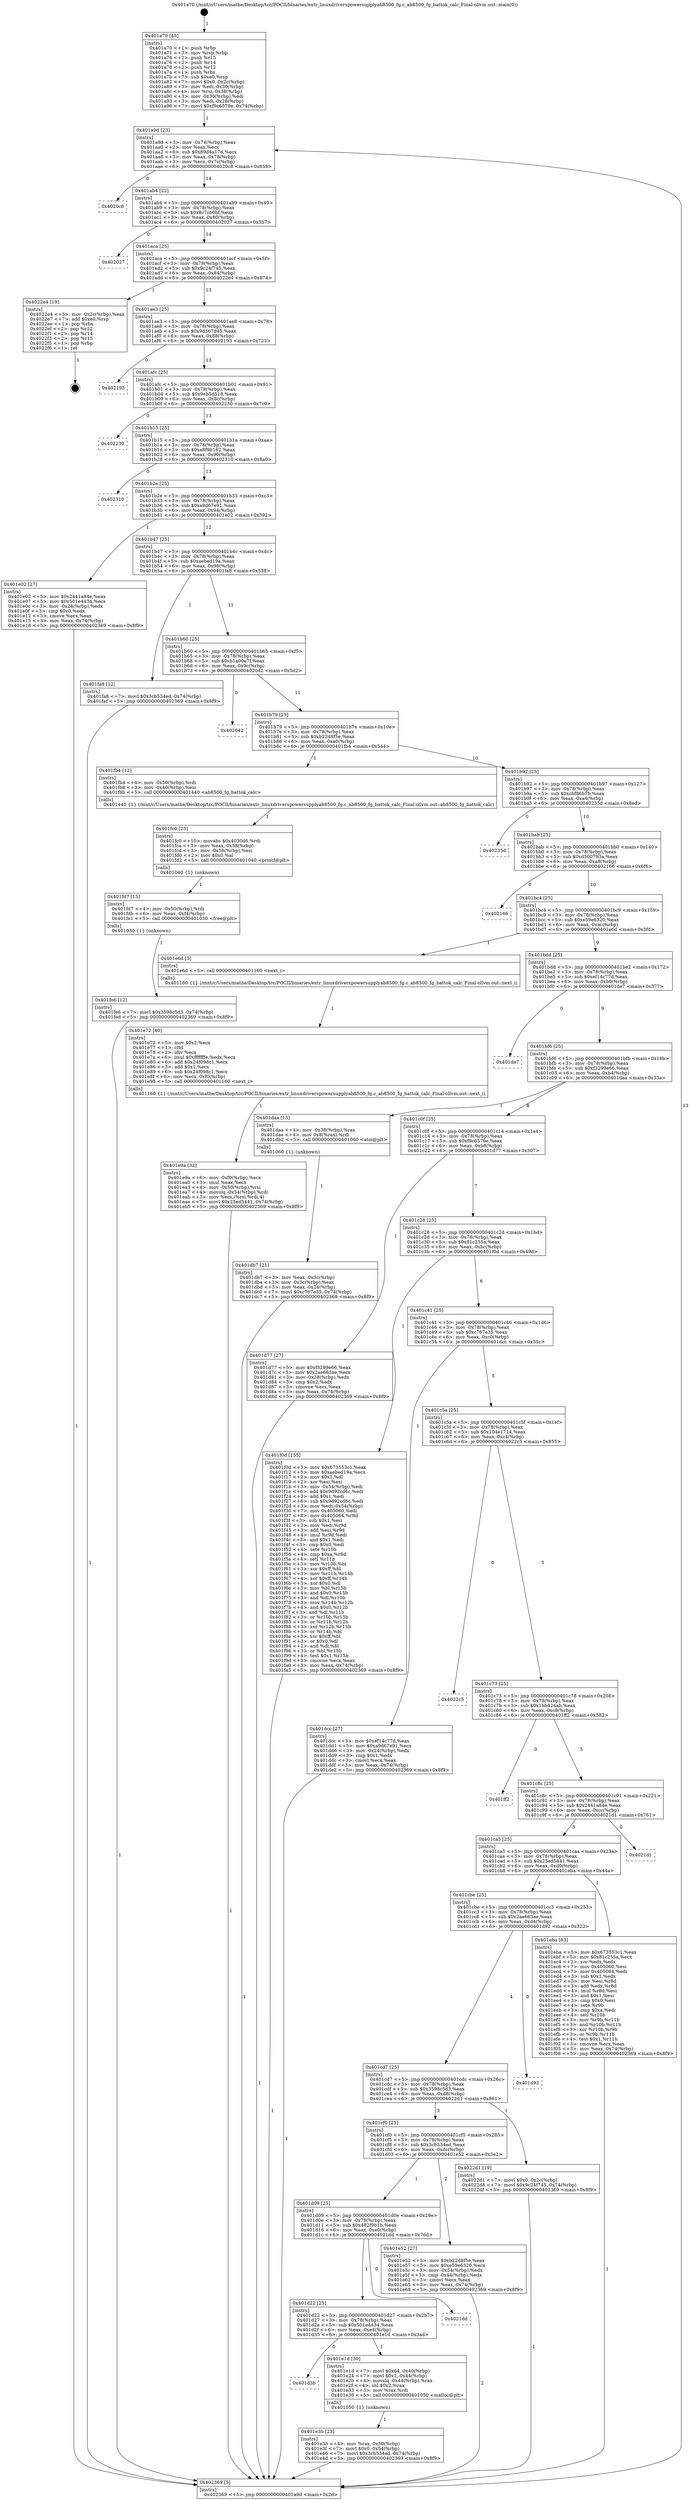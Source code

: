 digraph "0x401a70" {
  label = "0x401a70 (/mnt/c/Users/mathe/Desktop/tcc/POCII/binaries/extr_linuxdriverspowersupplyab8500_fg.c_ab8500_fg_battok_calc_Final-ollvm.out::main(0))"
  labelloc = "t"
  node[shape=record]

  Entry [label="",width=0.3,height=0.3,shape=circle,fillcolor=black,style=filled]
  "0x401a9d" [label="{
     0x401a9d [23]\l
     | [instrs]\l
     &nbsp;&nbsp;0x401a9d \<+3\>: mov -0x74(%rbp),%eax\l
     &nbsp;&nbsp;0x401aa0 \<+2\>: mov %eax,%ecx\l
     &nbsp;&nbsp;0x401aa2 \<+6\>: sub $0x89d4a17d,%ecx\l
     &nbsp;&nbsp;0x401aa8 \<+3\>: mov %eax,-0x78(%rbp)\l
     &nbsp;&nbsp;0x401aab \<+3\>: mov %ecx,-0x7c(%rbp)\l
     &nbsp;&nbsp;0x401aae \<+6\>: je 00000000004020c8 \<main+0x658\>\l
  }"]
  "0x4020c8" [label="{
     0x4020c8\l
  }", style=dashed]
  "0x401ab4" [label="{
     0x401ab4 [22]\l
     | [instrs]\l
     &nbsp;&nbsp;0x401ab4 \<+5\>: jmp 0000000000401ab9 \<main+0x49\>\l
     &nbsp;&nbsp;0x401ab9 \<+3\>: mov -0x78(%rbp),%eax\l
     &nbsp;&nbsp;0x401abc \<+5\>: sub $0x8c7cb0bf,%eax\l
     &nbsp;&nbsp;0x401ac1 \<+3\>: mov %eax,-0x80(%rbp)\l
     &nbsp;&nbsp;0x401ac4 \<+6\>: je 0000000000402027 \<main+0x5b7\>\l
  }"]
  Exit [label="",width=0.3,height=0.3,shape=circle,fillcolor=black,style=filled,peripheries=2]
  "0x402027" [label="{
     0x402027\l
  }", style=dashed]
  "0x401aca" [label="{
     0x401aca [25]\l
     | [instrs]\l
     &nbsp;&nbsp;0x401aca \<+5\>: jmp 0000000000401acf \<main+0x5f\>\l
     &nbsp;&nbsp;0x401acf \<+3\>: mov -0x78(%rbp),%eax\l
     &nbsp;&nbsp;0x401ad2 \<+5\>: sub $0x9c24f745,%eax\l
     &nbsp;&nbsp;0x401ad7 \<+6\>: mov %eax,-0x84(%rbp)\l
     &nbsp;&nbsp;0x401add \<+6\>: je 00000000004022e4 \<main+0x874\>\l
  }"]
  "0x401fe6" [label="{
     0x401fe6 [12]\l
     | [instrs]\l
     &nbsp;&nbsp;0x401fe6 \<+7\>: movl $0x3598c5d3,-0x74(%rbp)\l
     &nbsp;&nbsp;0x401fed \<+5\>: jmp 0000000000402369 \<main+0x8f9\>\l
  }"]
  "0x4022e4" [label="{
     0x4022e4 [19]\l
     | [instrs]\l
     &nbsp;&nbsp;0x4022e4 \<+3\>: mov -0x2c(%rbp),%eax\l
     &nbsp;&nbsp;0x4022e7 \<+7\>: add $0xe0,%rsp\l
     &nbsp;&nbsp;0x4022ee \<+1\>: pop %rbx\l
     &nbsp;&nbsp;0x4022ef \<+2\>: pop %r12\l
     &nbsp;&nbsp;0x4022f1 \<+2\>: pop %r14\l
     &nbsp;&nbsp;0x4022f3 \<+2\>: pop %r15\l
     &nbsp;&nbsp;0x4022f5 \<+1\>: pop %rbp\l
     &nbsp;&nbsp;0x4022f6 \<+1\>: ret\l
  }"]
  "0x401ae3" [label="{
     0x401ae3 [25]\l
     | [instrs]\l
     &nbsp;&nbsp;0x401ae3 \<+5\>: jmp 0000000000401ae8 \<main+0x78\>\l
     &nbsp;&nbsp;0x401ae8 \<+3\>: mov -0x78(%rbp),%eax\l
     &nbsp;&nbsp;0x401aeb \<+5\>: sub $0x9d367d45,%eax\l
     &nbsp;&nbsp;0x401af0 \<+6\>: mov %eax,-0x88(%rbp)\l
     &nbsp;&nbsp;0x401af6 \<+6\>: je 0000000000402193 \<main+0x723\>\l
  }"]
  "0x401fd7" [label="{
     0x401fd7 [15]\l
     | [instrs]\l
     &nbsp;&nbsp;0x401fd7 \<+4\>: mov -0x50(%rbp),%rdi\l
     &nbsp;&nbsp;0x401fdb \<+6\>: mov %eax,-0xf4(%rbp)\l
     &nbsp;&nbsp;0x401fe1 \<+5\>: call 0000000000401030 \<free@plt\>\l
     | [calls]\l
     &nbsp;&nbsp;0x401030 \{1\} (unknown)\l
  }"]
  "0x402193" [label="{
     0x402193\l
  }", style=dashed]
  "0x401afc" [label="{
     0x401afc [25]\l
     | [instrs]\l
     &nbsp;&nbsp;0x401afc \<+5\>: jmp 0000000000401b01 \<main+0x91\>\l
     &nbsp;&nbsp;0x401b01 \<+3\>: mov -0x78(%rbp),%eax\l
     &nbsp;&nbsp;0x401b04 \<+5\>: sub $0x9eb5d518,%eax\l
     &nbsp;&nbsp;0x401b09 \<+6\>: mov %eax,-0x8c(%rbp)\l
     &nbsp;&nbsp;0x401b0f \<+6\>: je 0000000000402230 \<main+0x7c0\>\l
  }"]
  "0x401fc0" [label="{
     0x401fc0 [23]\l
     | [instrs]\l
     &nbsp;&nbsp;0x401fc0 \<+10\>: movabs $0x4030d6,%rdi\l
     &nbsp;&nbsp;0x401fca \<+3\>: mov %eax,-0x58(%rbp)\l
     &nbsp;&nbsp;0x401fcd \<+3\>: mov -0x58(%rbp),%esi\l
     &nbsp;&nbsp;0x401fd0 \<+2\>: mov $0x0,%al\l
     &nbsp;&nbsp;0x401fd2 \<+5\>: call 0000000000401040 \<printf@plt\>\l
     | [calls]\l
     &nbsp;&nbsp;0x401040 \{1\} (unknown)\l
  }"]
  "0x402230" [label="{
     0x402230\l
  }", style=dashed]
  "0x401b15" [label="{
     0x401b15 [25]\l
     | [instrs]\l
     &nbsp;&nbsp;0x401b15 \<+5\>: jmp 0000000000401b1a \<main+0xaa\>\l
     &nbsp;&nbsp;0x401b1a \<+3\>: mov -0x78(%rbp),%eax\l
     &nbsp;&nbsp;0x401b1d \<+5\>: sub $0xa8f9b162,%eax\l
     &nbsp;&nbsp;0x401b22 \<+6\>: mov %eax,-0x90(%rbp)\l
     &nbsp;&nbsp;0x401b28 \<+6\>: je 0000000000402310 \<main+0x8a0\>\l
  }"]
  "0x401e9a" [label="{
     0x401e9a [32]\l
     | [instrs]\l
     &nbsp;&nbsp;0x401e9a \<+6\>: mov -0xf0(%rbp),%ecx\l
     &nbsp;&nbsp;0x401ea0 \<+3\>: imul %eax,%ecx\l
     &nbsp;&nbsp;0x401ea3 \<+4\>: mov -0x50(%rbp),%rsi\l
     &nbsp;&nbsp;0x401ea7 \<+4\>: movslq -0x54(%rbp),%rdi\l
     &nbsp;&nbsp;0x401eab \<+3\>: mov %ecx,(%rsi,%rdi,4)\l
     &nbsp;&nbsp;0x401eae \<+7\>: movl $0x25ed5441,-0x74(%rbp)\l
     &nbsp;&nbsp;0x401eb5 \<+5\>: jmp 0000000000402369 \<main+0x8f9\>\l
  }"]
  "0x402310" [label="{
     0x402310\l
  }", style=dashed]
  "0x401b2e" [label="{
     0x401b2e [25]\l
     | [instrs]\l
     &nbsp;&nbsp;0x401b2e \<+5\>: jmp 0000000000401b33 \<main+0xc3\>\l
     &nbsp;&nbsp;0x401b33 \<+3\>: mov -0x78(%rbp),%eax\l
     &nbsp;&nbsp;0x401b36 \<+5\>: sub $0xa9d67e91,%eax\l
     &nbsp;&nbsp;0x401b3b \<+6\>: mov %eax,-0x94(%rbp)\l
     &nbsp;&nbsp;0x401b41 \<+6\>: je 0000000000401e02 \<main+0x392\>\l
  }"]
  "0x401e72" [label="{
     0x401e72 [40]\l
     | [instrs]\l
     &nbsp;&nbsp;0x401e72 \<+5\>: mov $0x2,%ecx\l
     &nbsp;&nbsp;0x401e77 \<+1\>: cltd\l
     &nbsp;&nbsp;0x401e78 \<+2\>: idiv %ecx\l
     &nbsp;&nbsp;0x401e7a \<+6\>: imul $0xfffffffe,%edx,%ecx\l
     &nbsp;&nbsp;0x401e80 \<+6\>: add $0x24f098c1,%ecx\l
     &nbsp;&nbsp;0x401e86 \<+3\>: add $0x1,%ecx\l
     &nbsp;&nbsp;0x401e89 \<+6\>: sub $0x24f098c1,%ecx\l
     &nbsp;&nbsp;0x401e8f \<+6\>: mov %ecx,-0xf0(%rbp)\l
     &nbsp;&nbsp;0x401e95 \<+5\>: call 0000000000401160 \<next_i\>\l
     | [calls]\l
     &nbsp;&nbsp;0x401160 \{1\} (/mnt/c/Users/mathe/Desktop/tcc/POCII/binaries/extr_linuxdriverspowersupplyab8500_fg.c_ab8500_fg_battok_calc_Final-ollvm.out::next_i)\l
  }"]
  "0x401e02" [label="{
     0x401e02 [27]\l
     | [instrs]\l
     &nbsp;&nbsp;0x401e02 \<+5\>: mov $0x2441a84e,%eax\l
     &nbsp;&nbsp;0x401e07 \<+5\>: mov $0x501e4434,%ecx\l
     &nbsp;&nbsp;0x401e0c \<+3\>: mov -0x24(%rbp),%edx\l
     &nbsp;&nbsp;0x401e0f \<+3\>: cmp $0x0,%edx\l
     &nbsp;&nbsp;0x401e12 \<+3\>: cmove %ecx,%eax\l
     &nbsp;&nbsp;0x401e15 \<+3\>: mov %eax,-0x74(%rbp)\l
     &nbsp;&nbsp;0x401e18 \<+5\>: jmp 0000000000402369 \<main+0x8f9\>\l
  }"]
  "0x401b47" [label="{
     0x401b47 [25]\l
     | [instrs]\l
     &nbsp;&nbsp;0x401b47 \<+5\>: jmp 0000000000401b4c \<main+0xdc\>\l
     &nbsp;&nbsp;0x401b4c \<+3\>: mov -0x78(%rbp),%eax\l
     &nbsp;&nbsp;0x401b4f \<+5\>: sub $0xaebed19a,%eax\l
     &nbsp;&nbsp;0x401b54 \<+6\>: mov %eax,-0x98(%rbp)\l
     &nbsp;&nbsp;0x401b5a \<+6\>: je 0000000000401fa8 \<main+0x538\>\l
  }"]
  "0x401e3b" [label="{
     0x401e3b [23]\l
     | [instrs]\l
     &nbsp;&nbsp;0x401e3b \<+4\>: mov %rax,-0x50(%rbp)\l
     &nbsp;&nbsp;0x401e3f \<+7\>: movl $0x0,-0x54(%rbp)\l
     &nbsp;&nbsp;0x401e46 \<+7\>: movl $0x3cb534ed,-0x74(%rbp)\l
     &nbsp;&nbsp;0x401e4d \<+5\>: jmp 0000000000402369 \<main+0x8f9\>\l
  }"]
  "0x401fa8" [label="{
     0x401fa8 [12]\l
     | [instrs]\l
     &nbsp;&nbsp;0x401fa8 \<+7\>: movl $0x3cb534ed,-0x74(%rbp)\l
     &nbsp;&nbsp;0x401faf \<+5\>: jmp 0000000000402369 \<main+0x8f9\>\l
  }"]
  "0x401b60" [label="{
     0x401b60 [25]\l
     | [instrs]\l
     &nbsp;&nbsp;0x401b60 \<+5\>: jmp 0000000000401b65 \<main+0xf5\>\l
     &nbsp;&nbsp;0x401b65 \<+3\>: mov -0x78(%rbp),%eax\l
     &nbsp;&nbsp;0x401b68 \<+5\>: sub $0xb1a00e7f,%eax\l
     &nbsp;&nbsp;0x401b6d \<+6\>: mov %eax,-0x9c(%rbp)\l
     &nbsp;&nbsp;0x401b73 \<+6\>: je 0000000000402042 \<main+0x5d2\>\l
  }"]
  "0x401d3b" [label="{
     0x401d3b\l
  }", style=dashed]
  "0x402042" [label="{
     0x402042\l
  }", style=dashed]
  "0x401b79" [label="{
     0x401b79 [25]\l
     | [instrs]\l
     &nbsp;&nbsp;0x401b79 \<+5\>: jmp 0000000000401b7e \<main+0x10e\>\l
     &nbsp;&nbsp;0x401b7e \<+3\>: mov -0x78(%rbp),%eax\l
     &nbsp;&nbsp;0x401b81 \<+5\>: sub $0xb22d8f5e,%eax\l
     &nbsp;&nbsp;0x401b86 \<+6\>: mov %eax,-0xa0(%rbp)\l
     &nbsp;&nbsp;0x401b8c \<+6\>: je 0000000000401fb4 \<main+0x544\>\l
  }"]
  "0x401e1d" [label="{
     0x401e1d [30]\l
     | [instrs]\l
     &nbsp;&nbsp;0x401e1d \<+7\>: movl $0x64,-0x40(%rbp)\l
     &nbsp;&nbsp;0x401e24 \<+7\>: movl $0x1,-0x44(%rbp)\l
     &nbsp;&nbsp;0x401e2b \<+4\>: movslq -0x44(%rbp),%rax\l
     &nbsp;&nbsp;0x401e2f \<+4\>: shl $0x2,%rax\l
     &nbsp;&nbsp;0x401e33 \<+3\>: mov %rax,%rdi\l
     &nbsp;&nbsp;0x401e36 \<+5\>: call 0000000000401050 \<malloc@plt\>\l
     | [calls]\l
     &nbsp;&nbsp;0x401050 \{1\} (unknown)\l
  }"]
  "0x401fb4" [label="{
     0x401fb4 [12]\l
     | [instrs]\l
     &nbsp;&nbsp;0x401fb4 \<+4\>: mov -0x50(%rbp),%rdi\l
     &nbsp;&nbsp;0x401fb8 \<+3\>: mov -0x40(%rbp),%esi\l
     &nbsp;&nbsp;0x401fbb \<+5\>: call 0000000000401440 \<ab8500_fg_battok_calc\>\l
     | [calls]\l
     &nbsp;&nbsp;0x401440 \{1\} (/mnt/c/Users/mathe/Desktop/tcc/POCII/binaries/extr_linuxdriverspowersupplyab8500_fg.c_ab8500_fg_battok_calc_Final-ollvm.out::ab8500_fg_battok_calc)\l
  }"]
  "0x401b92" [label="{
     0x401b92 [25]\l
     | [instrs]\l
     &nbsp;&nbsp;0x401b92 \<+5\>: jmp 0000000000401b97 \<main+0x127\>\l
     &nbsp;&nbsp;0x401b97 \<+3\>: mov -0x78(%rbp),%eax\l
     &nbsp;&nbsp;0x401b9a \<+5\>: sub $0xcbf86b7b,%eax\l
     &nbsp;&nbsp;0x401b9f \<+6\>: mov %eax,-0xa4(%rbp)\l
     &nbsp;&nbsp;0x401ba5 \<+6\>: je 000000000040235d \<main+0x8ed\>\l
  }"]
  "0x401d22" [label="{
     0x401d22 [25]\l
     | [instrs]\l
     &nbsp;&nbsp;0x401d22 \<+5\>: jmp 0000000000401d27 \<main+0x2b7\>\l
     &nbsp;&nbsp;0x401d27 \<+3\>: mov -0x78(%rbp),%eax\l
     &nbsp;&nbsp;0x401d2a \<+5\>: sub $0x501e4434,%eax\l
     &nbsp;&nbsp;0x401d2f \<+6\>: mov %eax,-0xe4(%rbp)\l
     &nbsp;&nbsp;0x401d35 \<+6\>: je 0000000000401e1d \<main+0x3ad\>\l
  }"]
  "0x40235d" [label="{
     0x40235d\l
  }", style=dashed]
  "0x401bab" [label="{
     0x401bab [25]\l
     | [instrs]\l
     &nbsp;&nbsp;0x401bab \<+5\>: jmp 0000000000401bb0 \<main+0x140\>\l
     &nbsp;&nbsp;0x401bb0 \<+3\>: mov -0x78(%rbp),%eax\l
     &nbsp;&nbsp;0x401bb3 \<+5\>: sub $0xd500793a,%eax\l
     &nbsp;&nbsp;0x401bb8 \<+6\>: mov %eax,-0xa8(%rbp)\l
     &nbsp;&nbsp;0x401bbe \<+6\>: je 0000000000402166 \<main+0x6f6\>\l
  }"]
  "0x4021dd" [label="{
     0x4021dd\l
  }", style=dashed]
  "0x402166" [label="{
     0x402166\l
  }", style=dashed]
  "0x401bc4" [label="{
     0x401bc4 [25]\l
     | [instrs]\l
     &nbsp;&nbsp;0x401bc4 \<+5\>: jmp 0000000000401bc9 \<main+0x159\>\l
     &nbsp;&nbsp;0x401bc9 \<+3\>: mov -0x78(%rbp),%eax\l
     &nbsp;&nbsp;0x401bcc \<+5\>: sub $0xe59e6320,%eax\l
     &nbsp;&nbsp;0x401bd1 \<+6\>: mov %eax,-0xac(%rbp)\l
     &nbsp;&nbsp;0x401bd7 \<+6\>: je 0000000000401e6d \<main+0x3fd\>\l
  }"]
  "0x401d09" [label="{
     0x401d09 [25]\l
     | [instrs]\l
     &nbsp;&nbsp;0x401d09 \<+5\>: jmp 0000000000401d0e \<main+0x29e\>\l
     &nbsp;&nbsp;0x401d0e \<+3\>: mov -0x78(%rbp),%eax\l
     &nbsp;&nbsp;0x401d11 \<+5\>: sub $0x482f9b1b,%eax\l
     &nbsp;&nbsp;0x401d16 \<+6\>: mov %eax,-0xe0(%rbp)\l
     &nbsp;&nbsp;0x401d1c \<+6\>: je 00000000004021dd \<main+0x76d\>\l
  }"]
  "0x401e6d" [label="{
     0x401e6d [5]\l
     | [instrs]\l
     &nbsp;&nbsp;0x401e6d \<+5\>: call 0000000000401160 \<next_i\>\l
     | [calls]\l
     &nbsp;&nbsp;0x401160 \{1\} (/mnt/c/Users/mathe/Desktop/tcc/POCII/binaries/extr_linuxdriverspowersupplyab8500_fg.c_ab8500_fg_battok_calc_Final-ollvm.out::next_i)\l
  }"]
  "0x401bdd" [label="{
     0x401bdd [25]\l
     | [instrs]\l
     &nbsp;&nbsp;0x401bdd \<+5\>: jmp 0000000000401be2 \<main+0x172\>\l
     &nbsp;&nbsp;0x401be2 \<+3\>: mov -0x78(%rbp),%eax\l
     &nbsp;&nbsp;0x401be5 \<+5\>: sub $0xef14c77d,%eax\l
     &nbsp;&nbsp;0x401bea \<+6\>: mov %eax,-0xb0(%rbp)\l
     &nbsp;&nbsp;0x401bf0 \<+6\>: je 0000000000401de7 \<main+0x377\>\l
  }"]
  "0x401e52" [label="{
     0x401e52 [27]\l
     | [instrs]\l
     &nbsp;&nbsp;0x401e52 \<+5\>: mov $0xb22d8f5e,%eax\l
     &nbsp;&nbsp;0x401e57 \<+5\>: mov $0xe59e6320,%ecx\l
     &nbsp;&nbsp;0x401e5c \<+3\>: mov -0x54(%rbp),%edx\l
     &nbsp;&nbsp;0x401e5f \<+3\>: cmp -0x44(%rbp),%edx\l
     &nbsp;&nbsp;0x401e62 \<+3\>: cmovl %ecx,%eax\l
     &nbsp;&nbsp;0x401e65 \<+3\>: mov %eax,-0x74(%rbp)\l
     &nbsp;&nbsp;0x401e68 \<+5\>: jmp 0000000000402369 \<main+0x8f9\>\l
  }"]
  "0x401de7" [label="{
     0x401de7\l
  }", style=dashed]
  "0x401bf6" [label="{
     0x401bf6 [25]\l
     | [instrs]\l
     &nbsp;&nbsp;0x401bf6 \<+5\>: jmp 0000000000401bfb \<main+0x18b\>\l
     &nbsp;&nbsp;0x401bfb \<+3\>: mov -0x78(%rbp),%eax\l
     &nbsp;&nbsp;0x401bfe \<+5\>: sub $0xf3299e66,%eax\l
     &nbsp;&nbsp;0x401c03 \<+6\>: mov %eax,-0xb4(%rbp)\l
     &nbsp;&nbsp;0x401c09 \<+6\>: je 0000000000401daa \<main+0x33a\>\l
  }"]
  "0x401cf0" [label="{
     0x401cf0 [25]\l
     | [instrs]\l
     &nbsp;&nbsp;0x401cf0 \<+5\>: jmp 0000000000401cf5 \<main+0x285\>\l
     &nbsp;&nbsp;0x401cf5 \<+3\>: mov -0x78(%rbp),%eax\l
     &nbsp;&nbsp;0x401cf8 \<+5\>: sub $0x3cb534ed,%eax\l
     &nbsp;&nbsp;0x401cfd \<+6\>: mov %eax,-0xdc(%rbp)\l
     &nbsp;&nbsp;0x401d03 \<+6\>: je 0000000000401e52 \<main+0x3e2\>\l
  }"]
  "0x401daa" [label="{
     0x401daa [13]\l
     | [instrs]\l
     &nbsp;&nbsp;0x401daa \<+4\>: mov -0x38(%rbp),%rax\l
     &nbsp;&nbsp;0x401dae \<+4\>: mov 0x8(%rax),%rdi\l
     &nbsp;&nbsp;0x401db2 \<+5\>: call 0000000000401060 \<atoi@plt\>\l
     | [calls]\l
     &nbsp;&nbsp;0x401060 \{1\} (unknown)\l
  }"]
  "0x401c0f" [label="{
     0x401c0f [25]\l
     | [instrs]\l
     &nbsp;&nbsp;0x401c0f \<+5\>: jmp 0000000000401c14 \<main+0x1a4\>\l
     &nbsp;&nbsp;0x401c14 \<+3\>: mov -0x78(%rbp),%eax\l
     &nbsp;&nbsp;0x401c17 \<+5\>: sub $0xf9c6579e,%eax\l
     &nbsp;&nbsp;0x401c1c \<+6\>: mov %eax,-0xb8(%rbp)\l
     &nbsp;&nbsp;0x401c22 \<+6\>: je 0000000000401d77 \<main+0x307\>\l
  }"]
  "0x4022d1" [label="{
     0x4022d1 [19]\l
     | [instrs]\l
     &nbsp;&nbsp;0x4022d1 \<+7\>: movl $0x0,-0x2c(%rbp)\l
     &nbsp;&nbsp;0x4022d8 \<+7\>: movl $0x9c24f745,-0x74(%rbp)\l
     &nbsp;&nbsp;0x4022df \<+5\>: jmp 0000000000402369 \<main+0x8f9\>\l
  }"]
  "0x401d77" [label="{
     0x401d77 [27]\l
     | [instrs]\l
     &nbsp;&nbsp;0x401d77 \<+5\>: mov $0xf3299e66,%eax\l
     &nbsp;&nbsp;0x401d7c \<+5\>: mov $0x2ae663ae,%ecx\l
     &nbsp;&nbsp;0x401d81 \<+3\>: mov -0x28(%rbp),%edx\l
     &nbsp;&nbsp;0x401d84 \<+3\>: cmp $0x2,%edx\l
     &nbsp;&nbsp;0x401d87 \<+3\>: cmovne %ecx,%eax\l
     &nbsp;&nbsp;0x401d8a \<+3\>: mov %eax,-0x74(%rbp)\l
     &nbsp;&nbsp;0x401d8d \<+5\>: jmp 0000000000402369 \<main+0x8f9\>\l
  }"]
  "0x401c28" [label="{
     0x401c28 [25]\l
     | [instrs]\l
     &nbsp;&nbsp;0x401c28 \<+5\>: jmp 0000000000401c2d \<main+0x1bd\>\l
     &nbsp;&nbsp;0x401c2d \<+3\>: mov -0x78(%rbp),%eax\l
     &nbsp;&nbsp;0x401c30 \<+5\>: sub $0x81c255a,%eax\l
     &nbsp;&nbsp;0x401c35 \<+6\>: mov %eax,-0xbc(%rbp)\l
     &nbsp;&nbsp;0x401c3b \<+6\>: je 0000000000401f0d \<main+0x49d\>\l
  }"]
  "0x402369" [label="{
     0x402369 [5]\l
     | [instrs]\l
     &nbsp;&nbsp;0x402369 \<+5\>: jmp 0000000000401a9d \<main+0x2d\>\l
  }"]
  "0x401a70" [label="{
     0x401a70 [45]\l
     | [instrs]\l
     &nbsp;&nbsp;0x401a70 \<+1\>: push %rbp\l
     &nbsp;&nbsp;0x401a71 \<+3\>: mov %rsp,%rbp\l
     &nbsp;&nbsp;0x401a74 \<+2\>: push %r15\l
     &nbsp;&nbsp;0x401a76 \<+2\>: push %r14\l
     &nbsp;&nbsp;0x401a78 \<+2\>: push %r12\l
     &nbsp;&nbsp;0x401a7a \<+1\>: push %rbx\l
     &nbsp;&nbsp;0x401a7b \<+7\>: sub $0xe0,%rsp\l
     &nbsp;&nbsp;0x401a82 \<+7\>: movl $0x0,-0x2c(%rbp)\l
     &nbsp;&nbsp;0x401a89 \<+3\>: mov %edi,-0x30(%rbp)\l
     &nbsp;&nbsp;0x401a8c \<+4\>: mov %rsi,-0x38(%rbp)\l
     &nbsp;&nbsp;0x401a90 \<+3\>: mov -0x30(%rbp),%edi\l
     &nbsp;&nbsp;0x401a93 \<+3\>: mov %edi,-0x28(%rbp)\l
     &nbsp;&nbsp;0x401a96 \<+7\>: movl $0xf9c6579e,-0x74(%rbp)\l
  }"]
  "0x401db7" [label="{
     0x401db7 [21]\l
     | [instrs]\l
     &nbsp;&nbsp;0x401db7 \<+3\>: mov %eax,-0x3c(%rbp)\l
     &nbsp;&nbsp;0x401dba \<+3\>: mov -0x3c(%rbp),%eax\l
     &nbsp;&nbsp;0x401dbd \<+3\>: mov %eax,-0x24(%rbp)\l
     &nbsp;&nbsp;0x401dc0 \<+7\>: movl $0xc767e35,-0x74(%rbp)\l
     &nbsp;&nbsp;0x401dc7 \<+5\>: jmp 0000000000402369 \<main+0x8f9\>\l
  }"]
  "0x401cd7" [label="{
     0x401cd7 [25]\l
     | [instrs]\l
     &nbsp;&nbsp;0x401cd7 \<+5\>: jmp 0000000000401cdc \<main+0x26c\>\l
     &nbsp;&nbsp;0x401cdc \<+3\>: mov -0x78(%rbp),%eax\l
     &nbsp;&nbsp;0x401cdf \<+5\>: sub $0x3598c5d3,%eax\l
     &nbsp;&nbsp;0x401ce4 \<+6\>: mov %eax,-0xd8(%rbp)\l
     &nbsp;&nbsp;0x401cea \<+6\>: je 00000000004022d1 \<main+0x861\>\l
  }"]
  "0x401f0d" [label="{
     0x401f0d [155]\l
     | [instrs]\l
     &nbsp;&nbsp;0x401f0d \<+5\>: mov $0x673553c1,%eax\l
     &nbsp;&nbsp;0x401f12 \<+5\>: mov $0xaebed19a,%ecx\l
     &nbsp;&nbsp;0x401f17 \<+2\>: mov $0x1,%dl\l
     &nbsp;&nbsp;0x401f19 \<+2\>: xor %esi,%esi\l
     &nbsp;&nbsp;0x401f1b \<+3\>: mov -0x54(%rbp),%edi\l
     &nbsp;&nbsp;0x401f1e \<+6\>: add $0x9d92cd6c,%edi\l
     &nbsp;&nbsp;0x401f24 \<+3\>: add $0x1,%edi\l
     &nbsp;&nbsp;0x401f27 \<+6\>: sub $0x9d92cd6c,%edi\l
     &nbsp;&nbsp;0x401f2d \<+3\>: mov %edi,-0x54(%rbp)\l
     &nbsp;&nbsp;0x401f30 \<+7\>: mov 0x405060,%edi\l
     &nbsp;&nbsp;0x401f37 \<+8\>: mov 0x405064,%r8d\l
     &nbsp;&nbsp;0x401f3f \<+3\>: sub $0x1,%esi\l
     &nbsp;&nbsp;0x401f42 \<+3\>: mov %edi,%r9d\l
     &nbsp;&nbsp;0x401f45 \<+3\>: add %esi,%r9d\l
     &nbsp;&nbsp;0x401f48 \<+4\>: imul %r9d,%edi\l
     &nbsp;&nbsp;0x401f4c \<+3\>: and $0x1,%edi\l
     &nbsp;&nbsp;0x401f4f \<+3\>: cmp $0x0,%edi\l
     &nbsp;&nbsp;0x401f52 \<+4\>: sete %r10b\l
     &nbsp;&nbsp;0x401f56 \<+4\>: cmp $0xa,%r8d\l
     &nbsp;&nbsp;0x401f5a \<+4\>: setl %r11b\l
     &nbsp;&nbsp;0x401f5e \<+3\>: mov %r10b,%bl\l
     &nbsp;&nbsp;0x401f61 \<+3\>: xor $0xff,%bl\l
     &nbsp;&nbsp;0x401f64 \<+3\>: mov %r11b,%r14b\l
     &nbsp;&nbsp;0x401f67 \<+4\>: xor $0xff,%r14b\l
     &nbsp;&nbsp;0x401f6b \<+3\>: xor $0x0,%dl\l
     &nbsp;&nbsp;0x401f6e \<+3\>: mov %bl,%r15b\l
     &nbsp;&nbsp;0x401f71 \<+4\>: and $0x0,%r15b\l
     &nbsp;&nbsp;0x401f75 \<+3\>: and %dl,%r10b\l
     &nbsp;&nbsp;0x401f78 \<+3\>: mov %r14b,%r12b\l
     &nbsp;&nbsp;0x401f7b \<+4\>: and $0x0,%r12b\l
     &nbsp;&nbsp;0x401f7f \<+3\>: and %dl,%r11b\l
     &nbsp;&nbsp;0x401f82 \<+3\>: or %r10b,%r15b\l
     &nbsp;&nbsp;0x401f85 \<+3\>: or %r11b,%r12b\l
     &nbsp;&nbsp;0x401f88 \<+3\>: xor %r12b,%r15b\l
     &nbsp;&nbsp;0x401f8b \<+3\>: or %r14b,%bl\l
     &nbsp;&nbsp;0x401f8e \<+3\>: xor $0xff,%bl\l
     &nbsp;&nbsp;0x401f91 \<+3\>: or $0x0,%dl\l
     &nbsp;&nbsp;0x401f94 \<+2\>: and %dl,%bl\l
     &nbsp;&nbsp;0x401f96 \<+3\>: or %bl,%r15b\l
     &nbsp;&nbsp;0x401f99 \<+4\>: test $0x1,%r15b\l
     &nbsp;&nbsp;0x401f9d \<+3\>: cmovne %ecx,%eax\l
     &nbsp;&nbsp;0x401fa0 \<+3\>: mov %eax,-0x74(%rbp)\l
     &nbsp;&nbsp;0x401fa3 \<+5\>: jmp 0000000000402369 \<main+0x8f9\>\l
  }"]
  "0x401c41" [label="{
     0x401c41 [25]\l
     | [instrs]\l
     &nbsp;&nbsp;0x401c41 \<+5\>: jmp 0000000000401c46 \<main+0x1d6\>\l
     &nbsp;&nbsp;0x401c46 \<+3\>: mov -0x78(%rbp),%eax\l
     &nbsp;&nbsp;0x401c49 \<+5\>: sub $0xc767e35,%eax\l
     &nbsp;&nbsp;0x401c4e \<+6\>: mov %eax,-0xc0(%rbp)\l
     &nbsp;&nbsp;0x401c54 \<+6\>: je 0000000000401dcc \<main+0x35c\>\l
  }"]
  "0x401d92" [label="{
     0x401d92\l
  }", style=dashed]
  "0x401dcc" [label="{
     0x401dcc [27]\l
     | [instrs]\l
     &nbsp;&nbsp;0x401dcc \<+5\>: mov $0xef14c77d,%eax\l
     &nbsp;&nbsp;0x401dd1 \<+5\>: mov $0xa9d67e91,%ecx\l
     &nbsp;&nbsp;0x401dd6 \<+3\>: mov -0x24(%rbp),%edx\l
     &nbsp;&nbsp;0x401dd9 \<+3\>: cmp $0x1,%edx\l
     &nbsp;&nbsp;0x401ddc \<+3\>: cmovl %ecx,%eax\l
     &nbsp;&nbsp;0x401ddf \<+3\>: mov %eax,-0x74(%rbp)\l
     &nbsp;&nbsp;0x401de2 \<+5\>: jmp 0000000000402369 \<main+0x8f9\>\l
  }"]
  "0x401c5a" [label="{
     0x401c5a [25]\l
     | [instrs]\l
     &nbsp;&nbsp;0x401c5a \<+5\>: jmp 0000000000401c5f \<main+0x1ef\>\l
     &nbsp;&nbsp;0x401c5f \<+3\>: mov -0x78(%rbp),%eax\l
     &nbsp;&nbsp;0x401c62 \<+5\>: sub $0x104e1714,%eax\l
     &nbsp;&nbsp;0x401c67 \<+6\>: mov %eax,-0xc4(%rbp)\l
     &nbsp;&nbsp;0x401c6d \<+6\>: je 00000000004022c5 \<main+0x855\>\l
  }"]
  "0x401cbe" [label="{
     0x401cbe [25]\l
     | [instrs]\l
     &nbsp;&nbsp;0x401cbe \<+5\>: jmp 0000000000401cc3 \<main+0x253\>\l
     &nbsp;&nbsp;0x401cc3 \<+3\>: mov -0x78(%rbp),%eax\l
     &nbsp;&nbsp;0x401cc6 \<+5\>: sub $0x2ae663ae,%eax\l
     &nbsp;&nbsp;0x401ccb \<+6\>: mov %eax,-0xd4(%rbp)\l
     &nbsp;&nbsp;0x401cd1 \<+6\>: je 0000000000401d92 \<main+0x322\>\l
  }"]
  "0x4022c5" [label="{
     0x4022c5\l
  }", style=dashed]
  "0x401c73" [label="{
     0x401c73 [25]\l
     | [instrs]\l
     &nbsp;&nbsp;0x401c73 \<+5\>: jmp 0000000000401c78 \<main+0x208\>\l
     &nbsp;&nbsp;0x401c78 \<+3\>: mov -0x78(%rbp),%eax\l
     &nbsp;&nbsp;0x401c7b \<+5\>: sub $0x1bb424ab,%eax\l
     &nbsp;&nbsp;0x401c80 \<+6\>: mov %eax,-0xc8(%rbp)\l
     &nbsp;&nbsp;0x401c86 \<+6\>: je 0000000000401ff2 \<main+0x582\>\l
  }"]
  "0x401eba" [label="{
     0x401eba [83]\l
     | [instrs]\l
     &nbsp;&nbsp;0x401eba \<+5\>: mov $0x673553c1,%eax\l
     &nbsp;&nbsp;0x401ebf \<+5\>: mov $0x81c255a,%ecx\l
     &nbsp;&nbsp;0x401ec4 \<+2\>: xor %edx,%edx\l
     &nbsp;&nbsp;0x401ec6 \<+7\>: mov 0x405060,%esi\l
     &nbsp;&nbsp;0x401ecd \<+7\>: mov 0x405064,%edi\l
     &nbsp;&nbsp;0x401ed4 \<+3\>: sub $0x1,%edx\l
     &nbsp;&nbsp;0x401ed7 \<+3\>: mov %esi,%r8d\l
     &nbsp;&nbsp;0x401eda \<+3\>: add %edx,%r8d\l
     &nbsp;&nbsp;0x401edd \<+4\>: imul %r8d,%esi\l
     &nbsp;&nbsp;0x401ee1 \<+3\>: and $0x1,%esi\l
     &nbsp;&nbsp;0x401ee4 \<+3\>: cmp $0x0,%esi\l
     &nbsp;&nbsp;0x401ee7 \<+4\>: sete %r9b\l
     &nbsp;&nbsp;0x401eeb \<+3\>: cmp $0xa,%edi\l
     &nbsp;&nbsp;0x401eee \<+4\>: setl %r10b\l
     &nbsp;&nbsp;0x401ef2 \<+3\>: mov %r9b,%r11b\l
     &nbsp;&nbsp;0x401ef5 \<+3\>: and %r10b,%r11b\l
     &nbsp;&nbsp;0x401ef8 \<+3\>: xor %r10b,%r9b\l
     &nbsp;&nbsp;0x401efb \<+3\>: or %r9b,%r11b\l
     &nbsp;&nbsp;0x401efe \<+4\>: test $0x1,%r11b\l
     &nbsp;&nbsp;0x401f02 \<+3\>: cmovne %ecx,%eax\l
     &nbsp;&nbsp;0x401f05 \<+3\>: mov %eax,-0x74(%rbp)\l
     &nbsp;&nbsp;0x401f08 \<+5\>: jmp 0000000000402369 \<main+0x8f9\>\l
  }"]
  "0x401ff2" [label="{
     0x401ff2\l
  }", style=dashed]
  "0x401c8c" [label="{
     0x401c8c [25]\l
     | [instrs]\l
     &nbsp;&nbsp;0x401c8c \<+5\>: jmp 0000000000401c91 \<main+0x221\>\l
     &nbsp;&nbsp;0x401c91 \<+3\>: mov -0x78(%rbp),%eax\l
     &nbsp;&nbsp;0x401c94 \<+5\>: sub $0x2441a84e,%eax\l
     &nbsp;&nbsp;0x401c99 \<+6\>: mov %eax,-0xcc(%rbp)\l
     &nbsp;&nbsp;0x401c9f \<+6\>: je 00000000004021d1 \<main+0x761\>\l
  }"]
  "0x401ca5" [label="{
     0x401ca5 [25]\l
     | [instrs]\l
     &nbsp;&nbsp;0x401ca5 \<+5\>: jmp 0000000000401caa \<main+0x23a\>\l
     &nbsp;&nbsp;0x401caa \<+3\>: mov -0x78(%rbp),%eax\l
     &nbsp;&nbsp;0x401cad \<+5\>: sub $0x25ed5441,%eax\l
     &nbsp;&nbsp;0x401cb2 \<+6\>: mov %eax,-0xd0(%rbp)\l
     &nbsp;&nbsp;0x401cb8 \<+6\>: je 0000000000401eba \<main+0x44a\>\l
  }"]
  "0x4021d1" [label="{
     0x4021d1\l
  }", style=dashed]
  Entry -> "0x401a70" [label=" 1"]
  "0x401a9d" -> "0x4020c8" [label=" 0"]
  "0x401a9d" -> "0x401ab4" [label=" 14"]
  "0x4022e4" -> Exit [label=" 1"]
  "0x401ab4" -> "0x402027" [label=" 0"]
  "0x401ab4" -> "0x401aca" [label=" 14"]
  "0x4022d1" -> "0x402369" [label=" 1"]
  "0x401aca" -> "0x4022e4" [label=" 1"]
  "0x401aca" -> "0x401ae3" [label=" 13"]
  "0x401fe6" -> "0x402369" [label=" 1"]
  "0x401ae3" -> "0x402193" [label=" 0"]
  "0x401ae3" -> "0x401afc" [label=" 13"]
  "0x401fd7" -> "0x401fe6" [label=" 1"]
  "0x401afc" -> "0x402230" [label=" 0"]
  "0x401afc" -> "0x401b15" [label=" 13"]
  "0x401fc0" -> "0x401fd7" [label=" 1"]
  "0x401b15" -> "0x402310" [label=" 0"]
  "0x401b15" -> "0x401b2e" [label=" 13"]
  "0x401fb4" -> "0x401fc0" [label=" 1"]
  "0x401b2e" -> "0x401e02" [label=" 1"]
  "0x401b2e" -> "0x401b47" [label=" 12"]
  "0x401fa8" -> "0x402369" [label=" 1"]
  "0x401b47" -> "0x401fa8" [label=" 1"]
  "0x401b47" -> "0x401b60" [label=" 11"]
  "0x401f0d" -> "0x402369" [label=" 1"]
  "0x401b60" -> "0x402042" [label=" 0"]
  "0x401b60" -> "0x401b79" [label=" 11"]
  "0x401eba" -> "0x402369" [label=" 1"]
  "0x401b79" -> "0x401fb4" [label=" 1"]
  "0x401b79" -> "0x401b92" [label=" 10"]
  "0x401e9a" -> "0x402369" [label=" 1"]
  "0x401b92" -> "0x40235d" [label=" 0"]
  "0x401b92" -> "0x401bab" [label=" 10"]
  "0x401e6d" -> "0x401e72" [label=" 1"]
  "0x401bab" -> "0x402166" [label=" 0"]
  "0x401bab" -> "0x401bc4" [label=" 10"]
  "0x401e52" -> "0x402369" [label=" 2"]
  "0x401bc4" -> "0x401e6d" [label=" 1"]
  "0x401bc4" -> "0x401bdd" [label=" 9"]
  "0x401e1d" -> "0x401e3b" [label=" 1"]
  "0x401bdd" -> "0x401de7" [label=" 0"]
  "0x401bdd" -> "0x401bf6" [label=" 9"]
  "0x401d22" -> "0x401d3b" [label=" 0"]
  "0x401bf6" -> "0x401daa" [label=" 1"]
  "0x401bf6" -> "0x401c0f" [label=" 8"]
  "0x401e72" -> "0x401e9a" [label=" 1"]
  "0x401c0f" -> "0x401d77" [label=" 1"]
  "0x401c0f" -> "0x401c28" [label=" 7"]
  "0x401d77" -> "0x402369" [label=" 1"]
  "0x401a70" -> "0x401a9d" [label=" 1"]
  "0x402369" -> "0x401a9d" [label=" 13"]
  "0x401daa" -> "0x401db7" [label=" 1"]
  "0x401db7" -> "0x402369" [label=" 1"]
  "0x401d09" -> "0x401d22" [label=" 1"]
  "0x401c28" -> "0x401f0d" [label=" 1"]
  "0x401c28" -> "0x401c41" [label=" 6"]
  "0x401e3b" -> "0x402369" [label=" 1"]
  "0x401c41" -> "0x401dcc" [label=" 1"]
  "0x401c41" -> "0x401c5a" [label=" 5"]
  "0x401dcc" -> "0x402369" [label=" 1"]
  "0x401e02" -> "0x402369" [label=" 1"]
  "0x401cf0" -> "0x401d09" [label=" 1"]
  "0x401c5a" -> "0x4022c5" [label=" 0"]
  "0x401c5a" -> "0x401c73" [label=" 5"]
  "0x401d22" -> "0x401e1d" [label=" 1"]
  "0x401c73" -> "0x401ff2" [label=" 0"]
  "0x401c73" -> "0x401c8c" [label=" 5"]
  "0x401cd7" -> "0x401cf0" [label=" 3"]
  "0x401c8c" -> "0x4021d1" [label=" 0"]
  "0x401c8c" -> "0x401ca5" [label=" 5"]
  "0x401cd7" -> "0x4022d1" [label=" 1"]
  "0x401ca5" -> "0x401eba" [label=" 1"]
  "0x401ca5" -> "0x401cbe" [label=" 4"]
  "0x401cf0" -> "0x401e52" [label=" 2"]
  "0x401cbe" -> "0x401d92" [label=" 0"]
  "0x401cbe" -> "0x401cd7" [label=" 4"]
  "0x401d09" -> "0x4021dd" [label=" 0"]
}
